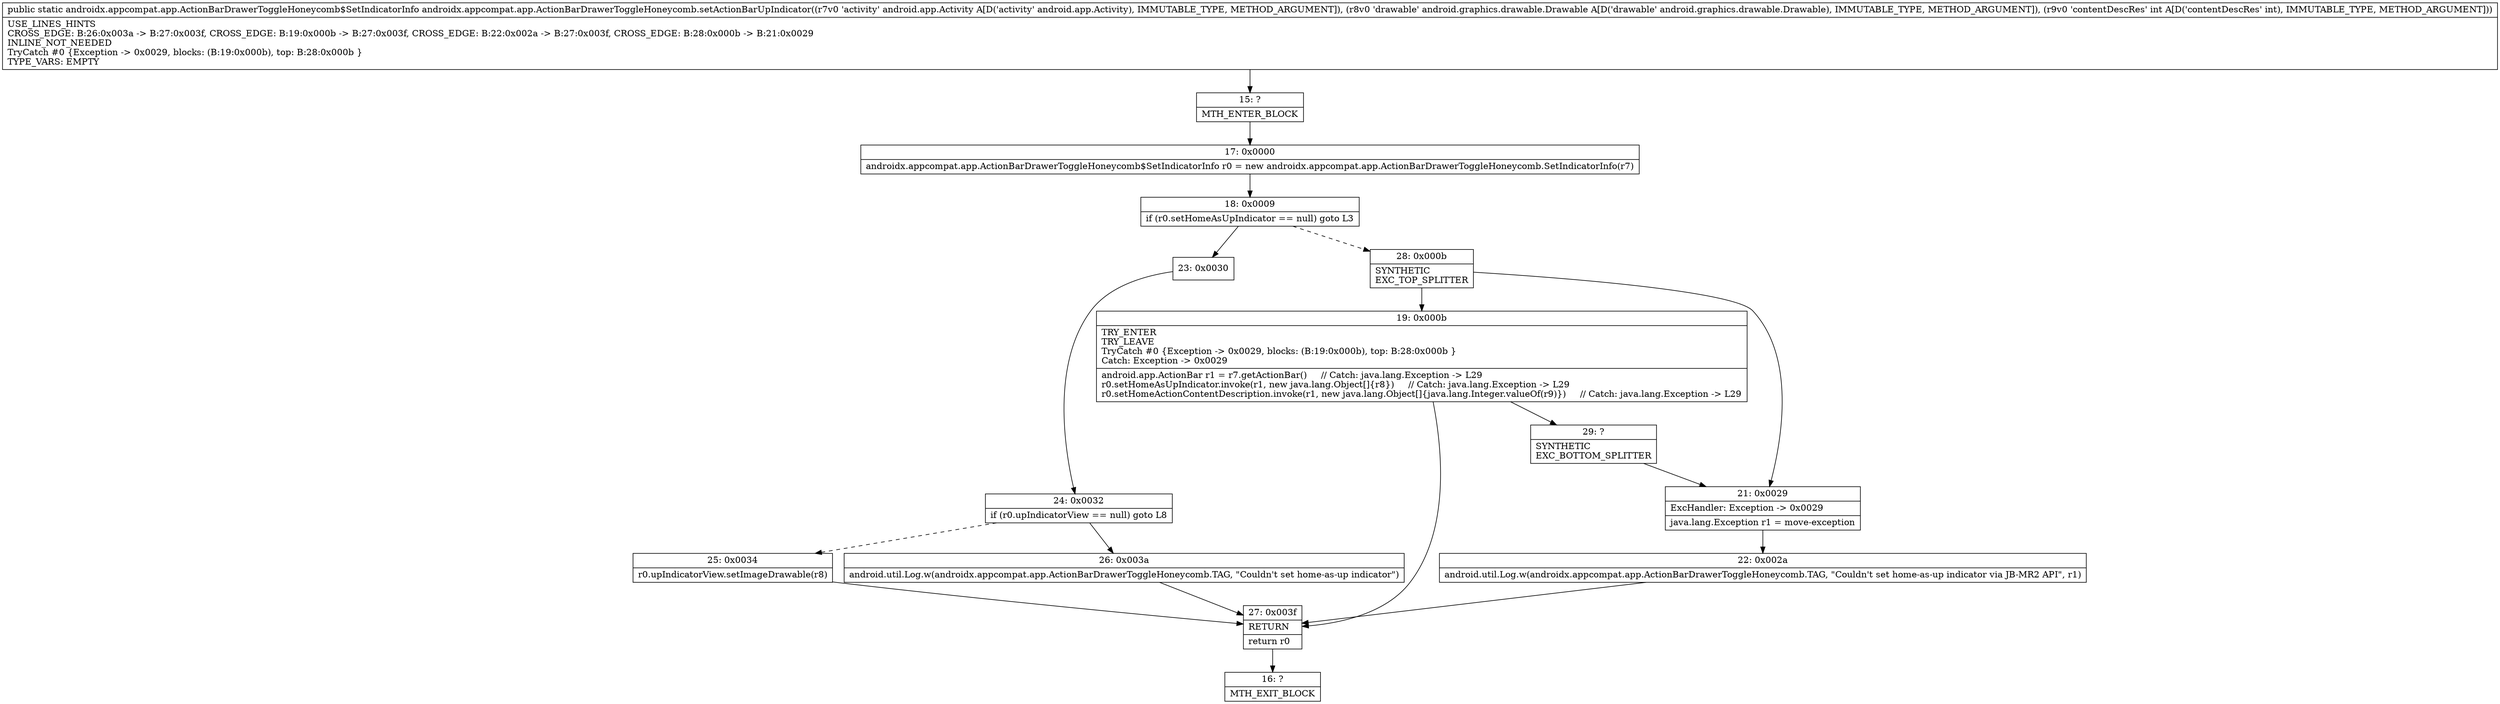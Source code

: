 digraph "CFG forandroidx.appcompat.app.ActionBarDrawerToggleHoneycomb.setActionBarUpIndicator(Landroid\/app\/Activity;Landroid\/graphics\/drawable\/Drawable;I)Landroidx\/appcompat\/app\/ActionBarDrawerToggleHoneycomb$SetIndicatorInfo;" {
Node_15 [shape=record,label="{15\:\ ?|MTH_ENTER_BLOCK\l}"];
Node_17 [shape=record,label="{17\:\ 0x0000|androidx.appcompat.app.ActionBarDrawerToggleHoneycomb$SetIndicatorInfo r0 = new androidx.appcompat.app.ActionBarDrawerToggleHoneycomb.SetIndicatorInfo(r7)\l}"];
Node_18 [shape=record,label="{18\:\ 0x0009|if (r0.setHomeAsUpIndicator == null) goto L3\l}"];
Node_23 [shape=record,label="{23\:\ 0x0030}"];
Node_24 [shape=record,label="{24\:\ 0x0032|if (r0.upIndicatorView == null) goto L8\l}"];
Node_25 [shape=record,label="{25\:\ 0x0034|r0.upIndicatorView.setImageDrawable(r8)\l}"];
Node_27 [shape=record,label="{27\:\ 0x003f|RETURN\l|return r0\l}"];
Node_16 [shape=record,label="{16\:\ ?|MTH_EXIT_BLOCK\l}"];
Node_26 [shape=record,label="{26\:\ 0x003a|android.util.Log.w(androidx.appcompat.app.ActionBarDrawerToggleHoneycomb.TAG, \"Couldn't set home\-as\-up indicator\")\l}"];
Node_28 [shape=record,label="{28\:\ 0x000b|SYNTHETIC\lEXC_TOP_SPLITTER\l}"];
Node_19 [shape=record,label="{19\:\ 0x000b|TRY_ENTER\lTRY_LEAVE\lTryCatch #0 \{Exception \-\> 0x0029, blocks: (B:19:0x000b), top: B:28:0x000b \}\lCatch: Exception \-\> 0x0029\l|android.app.ActionBar r1 = r7.getActionBar()     \/\/ Catch: java.lang.Exception \-\> L29\lr0.setHomeAsUpIndicator.invoke(r1, new java.lang.Object[]\{r8\})     \/\/ Catch: java.lang.Exception \-\> L29\lr0.setHomeActionContentDescription.invoke(r1, new java.lang.Object[]\{java.lang.Integer.valueOf(r9)\})     \/\/ Catch: java.lang.Exception \-\> L29\l}"];
Node_29 [shape=record,label="{29\:\ ?|SYNTHETIC\lEXC_BOTTOM_SPLITTER\l}"];
Node_21 [shape=record,label="{21\:\ 0x0029|ExcHandler: Exception \-\> 0x0029\l|java.lang.Exception r1 = move\-exception\l}"];
Node_22 [shape=record,label="{22\:\ 0x002a|android.util.Log.w(androidx.appcompat.app.ActionBarDrawerToggleHoneycomb.TAG, \"Couldn't set home\-as\-up indicator via JB\-MR2 API\", r1)\l}"];
MethodNode[shape=record,label="{public static androidx.appcompat.app.ActionBarDrawerToggleHoneycomb$SetIndicatorInfo androidx.appcompat.app.ActionBarDrawerToggleHoneycomb.setActionBarUpIndicator((r7v0 'activity' android.app.Activity A[D('activity' android.app.Activity), IMMUTABLE_TYPE, METHOD_ARGUMENT]), (r8v0 'drawable' android.graphics.drawable.Drawable A[D('drawable' android.graphics.drawable.Drawable), IMMUTABLE_TYPE, METHOD_ARGUMENT]), (r9v0 'contentDescRes' int A[D('contentDescRes' int), IMMUTABLE_TYPE, METHOD_ARGUMENT]))  | USE_LINES_HINTS\lCROSS_EDGE: B:26:0x003a \-\> B:27:0x003f, CROSS_EDGE: B:19:0x000b \-\> B:27:0x003f, CROSS_EDGE: B:22:0x002a \-\> B:27:0x003f, CROSS_EDGE: B:28:0x000b \-\> B:21:0x0029\lINLINE_NOT_NEEDED\lTryCatch #0 \{Exception \-\> 0x0029, blocks: (B:19:0x000b), top: B:28:0x000b \}\lTYPE_VARS: EMPTY\l}"];
MethodNode -> Node_15;Node_15 -> Node_17;
Node_17 -> Node_18;
Node_18 -> Node_23;
Node_18 -> Node_28[style=dashed];
Node_23 -> Node_24;
Node_24 -> Node_25[style=dashed];
Node_24 -> Node_26;
Node_25 -> Node_27;
Node_27 -> Node_16;
Node_26 -> Node_27;
Node_28 -> Node_19;
Node_28 -> Node_21;
Node_19 -> Node_27;
Node_19 -> Node_29;
Node_29 -> Node_21;
Node_21 -> Node_22;
Node_22 -> Node_27;
}

